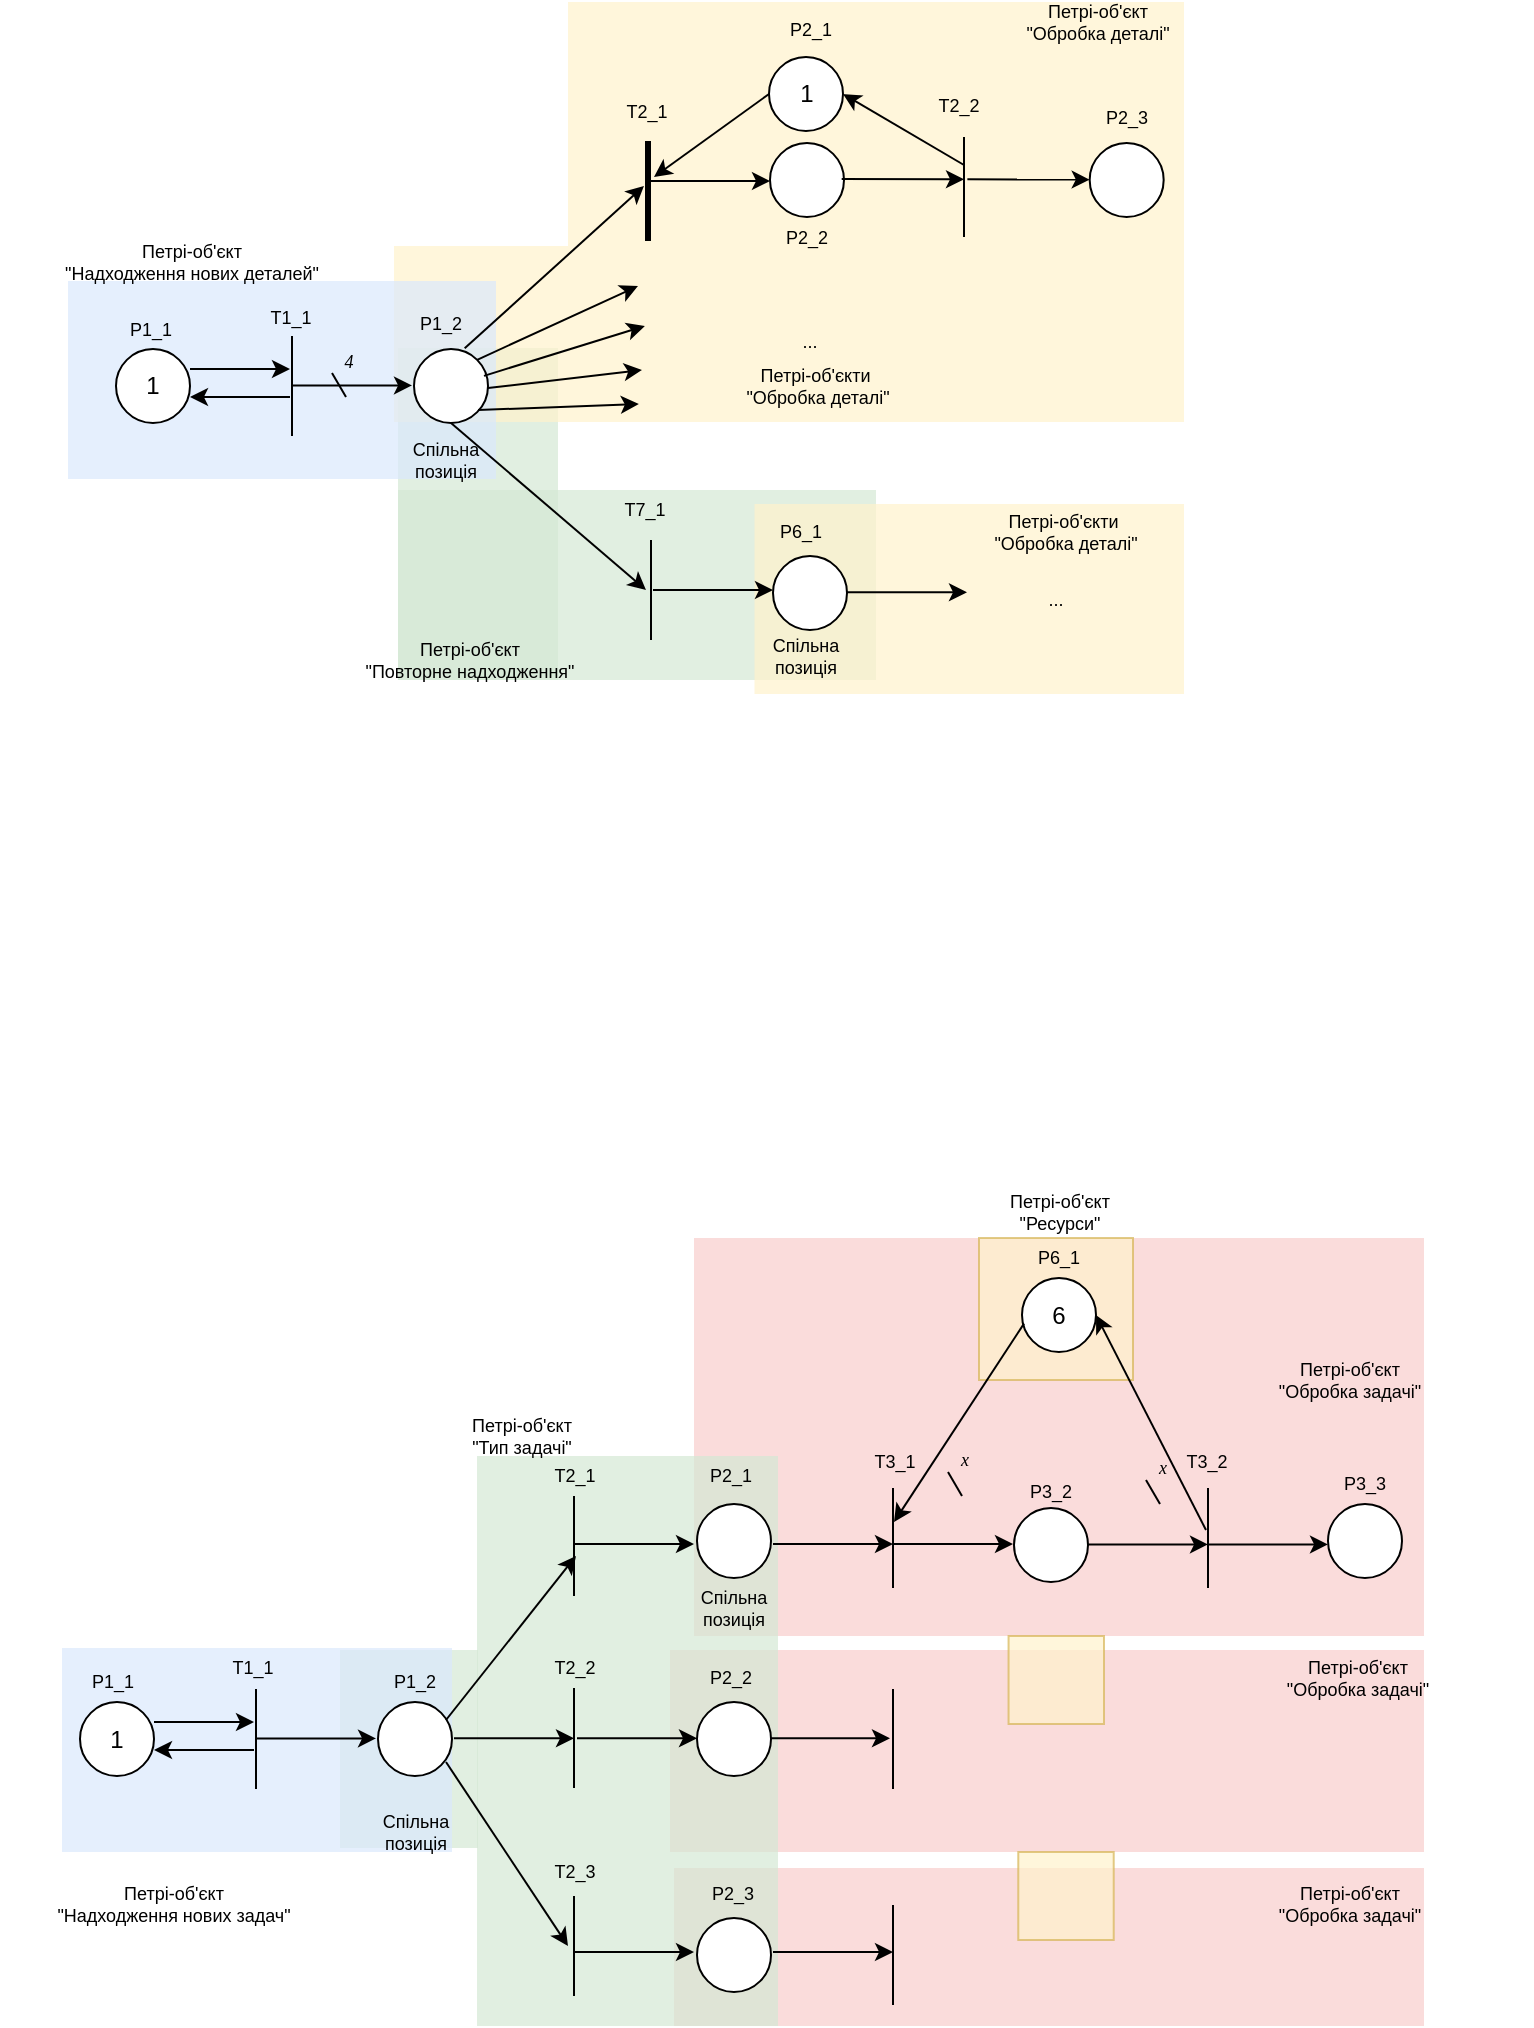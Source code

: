 <mxfile version="13.10.3" type="device"><diagram id="YWfgHF3dziFLQ-EO8IZC" name="Page-1"><mxGraphModel dx="1213" dy="1259" grid="0" gridSize="10" guides="1" tooltips="1" connect="1" arrows="1" fold="1" page="0" pageScale="1" pageWidth="827" pageHeight="1169" math="0" shadow="0"><root><mxCell id="0"/><mxCell id="1" parent="0"/><mxCell id="HDKJutKX8F0rgZLjqWP6-60" value="" style="rounded=0;whiteSpace=wrap;html=1;fillColor=#f8cecc;opacity=70;strokeColor=none;" parent="1" vertex="1"><mxGeometry x="156" y="6" width="365" height="199" as="geometry"/></mxCell><mxCell id="eXRkkYyhc8aw_u_OaTSd-1" value="" style="rounded=0;whiteSpace=wrap;html=1;fillColor=#fff2cc;opacity=70;strokeColor=#d6b656;" vertex="1" parent="1"><mxGeometry x="298.5" y="6" width="77" height="71" as="geometry"/></mxCell><mxCell id="KruVCV3qNH4UhlmKLbrw-2" value="" style="rounded=0;whiteSpace=wrap;html=1;fillColor=#f8cecc;opacity=70;strokeColor=none;" parent="1" vertex="1"><mxGeometry x="146" y="321" width="375" height="79" as="geometry"/></mxCell><mxCell id="KruVCV3qNH4UhlmKLbrw-1" value="" style="rounded=0;whiteSpace=wrap;html=1;fillColor=#f8cecc;opacity=70;strokeColor=none;" parent="1" vertex="1"><mxGeometry x="144" y="212" width="377" height="101" as="geometry"/></mxCell><mxCell id="HDKJutKX8F0rgZLjqWP6-79" value="" style="rounded=0;whiteSpace=wrap;html=1;fillColor=#d5e8d4;opacity=70;strokeColor=none;" parent="1" vertex="1"><mxGeometry x="8" y="-439" width="80" height="166" as="geometry"/></mxCell><mxCell id="HDKJutKX8F0rgZLjqWP6-81" value="" style="rounded=0;whiteSpace=wrap;html=1;fillColor=#d5e8d4;opacity=70;strokeColor=none;" parent="1" vertex="1"><mxGeometry x="8" y="-368" width="239" height="95" as="geometry"/></mxCell><mxCell id="HDKJutKX8F0rgZLjqWP6-76" value="" style="rounded=0;whiteSpace=wrap;html=1;fillColor=#fff2cc;opacity=70;strokeColor=none;" parent="1" vertex="1"><mxGeometry x="186.25" y="-361" width="214.75" height="95" as="geometry"/></mxCell><mxCell id="HDKJutKX8F0rgZLjqWP6-73" value="" style="rounded=0;whiteSpace=wrap;html=1;fillColor=#fff2cc;opacity=70;strokeColor=none;" parent="1" vertex="1"><mxGeometry x="93" y="-612" width="308" height="122" as="geometry"/></mxCell><mxCell id="HDKJutKX8F0rgZLjqWP6-34" value="" style="rounded=0;whiteSpace=wrap;html=1;fillColor=#d5e8d4;opacity=70;strokeColor=none;" parent="1" vertex="1"><mxGeometry x="-21" y="212" width="69" height="99" as="geometry"/></mxCell><mxCell id="HDKJutKX8F0rgZLjqWP6-35" value="" style="rounded=0;whiteSpace=wrap;html=1;fillColor=#d5e8d4;opacity=70;strokeColor=none;" parent="1" vertex="1"><mxGeometry x="47.5" y="115" width="150.5" height="285" as="geometry"/></mxCell><mxCell id="9uiGMNPGa92PyffWxtO_-147" value="" style="rounded=0;whiteSpace=wrap;html=1;fillColor=#fff2cc;opacity=70;strokeColor=none;" parent="1" vertex="1"><mxGeometry x="6" y="-490" width="395" height="88" as="geometry"/></mxCell><mxCell id="9uiGMNPGa92PyffWxtO_-150" value="" style="rounded=0;whiteSpace=wrap;html=1;fillColor=#dae8fc;opacity=70;strokeColor=none;" parent="1" vertex="1"><mxGeometry x="-157" y="-472.5" width="214" height="99" as="geometry"/></mxCell><mxCell id="9uiGMNPGa92PyffWxtO_-151" value="1" style="ellipse;whiteSpace=wrap;html=1;" parent="1" vertex="1"><mxGeometry x="-133" y="-438.5" width="37" height="37" as="geometry"/></mxCell><mxCell id="9uiGMNPGa92PyffWxtO_-152" value="" style="endArrow=none;html=1;" parent="1" edge="1"><mxGeometry width="50" height="50" relative="1" as="geometry"><mxPoint x="-45" y="-395" as="sourcePoint"/><mxPoint x="-45" y="-445" as="targetPoint"/></mxGeometry></mxCell><mxCell id="9uiGMNPGa92PyffWxtO_-153" value="" style="endArrow=classic;html=1;" parent="1" edge="1"><mxGeometry width="50" height="50" relative="1" as="geometry"><mxPoint x="-45" y="-420.29" as="sourcePoint"/><mxPoint x="15" y="-420.29" as="targetPoint"/></mxGeometry></mxCell><mxCell id="9uiGMNPGa92PyffWxtO_-154" value="" style="endArrow=classic;html=1;" parent="1" edge="1"><mxGeometry width="50" height="50" relative="1" as="geometry"><mxPoint x="-96" y="-428.5" as="sourcePoint"/><mxPoint x="-46" y="-428.5" as="targetPoint"/></mxGeometry></mxCell><mxCell id="9uiGMNPGa92PyffWxtO_-155" value="" style="endArrow=classic;html=1;" parent="1" edge="1"><mxGeometry width="50" height="50" relative="1" as="geometry"><mxPoint x="-46" y="-414.5" as="sourcePoint"/><mxPoint x="-96" y="-414.5" as="targetPoint"/></mxGeometry></mxCell><mxCell id="9uiGMNPGa92PyffWxtO_-156" value="" style="ellipse;whiteSpace=wrap;html=1;" parent="1" vertex="1"><mxGeometry x="16" y="-438.5" width="37" height="37" as="geometry"/></mxCell><mxCell id="9uiGMNPGa92PyffWxtO_-157" value="" style="endArrow=none;html=1;strokeWidth=3;" parent="1" edge="1"><mxGeometry width="50" height="50" relative="1" as="geometry"><mxPoint x="133.0" y="-492.5" as="sourcePoint"/><mxPoint x="133.0" y="-542.5" as="targetPoint"/></mxGeometry></mxCell><mxCell id="9uiGMNPGa92PyffWxtO_-158" value="" style="endArrow=classic;html=1;exitX=0.685;exitY=-0.009;exitDx=0;exitDy=0;exitPerimeter=0;" parent="1" source="9uiGMNPGa92PyffWxtO_-156" edge="1"><mxGeometry width="50" height="50" relative="1" as="geometry"><mxPoint x="53" y="-420.29" as="sourcePoint"/><mxPoint x="131" y="-520" as="targetPoint"/></mxGeometry></mxCell><mxCell id="9uiGMNPGa92PyffWxtO_-160" value="Петрі-об'єкт &lt;br&gt;&quot;Надходження нових деталей&quot;" style="text;html=1;strokeColor=none;fillColor=none;align=center;verticalAlign=middle;whiteSpace=wrap;rounded=0;opacity=70;fontSize=9;" parent="1" vertex="1"><mxGeometry x="-182" y="-492.5" width="174" height="20" as="geometry"/></mxCell><mxCell id="9uiGMNPGa92PyffWxtO_-165" value="" style="endArrow=none;html=1;" parent="1" edge="1"><mxGeometry width="50" height="50" relative="1" as="geometry"><mxPoint x="134.5" y="-293" as="sourcePoint"/><mxPoint x="134.5" y="-343" as="targetPoint"/></mxGeometry></mxCell><mxCell id="9uiGMNPGa92PyffWxtO_-169" value="" style="endArrow=classic;html=1;exitX=1;exitY=0;exitDx=0;exitDy=0;" parent="1" source="9uiGMNPGa92PyffWxtO_-156" edge="1"><mxGeometry width="50" height="50" relative="1" as="geometry"><mxPoint x="39" y="-400.5" as="sourcePoint"/><mxPoint x="128" y="-470" as="targetPoint"/></mxGeometry></mxCell><mxCell id="9uiGMNPGa92PyffWxtO_-170" value="" style="endArrow=classic;html=1;exitX=0.5;exitY=1;exitDx=0;exitDy=0;" parent="1" source="9uiGMNPGa92PyffWxtO_-156" edge="1"><mxGeometry width="50" height="50" relative="1" as="geometry"><mxPoint x="67" y="-222.5" as="sourcePoint"/><mxPoint x="132" y="-318" as="targetPoint"/></mxGeometry></mxCell><mxCell id="9uiGMNPGa92PyffWxtO_-171" value="" style="endArrow=classic;html=1;" parent="1" edge="1"><mxGeometry width="50" height="50" relative="1" as="geometry"><mxPoint x="134.0" y="-522.5" as="sourcePoint"/><mxPoint x="194.0" y="-522.5" as="targetPoint"/></mxGeometry></mxCell><mxCell id="9uiGMNPGa92PyffWxtO_-176" value="" style="endArrow=classic;html=1;" parent="1" edge="1"><mxGeometry width="50" height="50" relative="1" as="geometry"><mxPoint x="135.5" y="-318" as="sourcePoint"/><mxPoint x="195.5" y="-318" as="targetPoint"/></mxGeometry></mxCell><mxCell id="9uiGMNPGa92PyffWxtO_-177" value="" style="ellipse;whiteSpace=wrap;html=1;" parent="1" vertex="1"><mxGeometry x="194" y="-541.5" width="37" height="37" as="geometry"/></mxCell><mxCell id="9uiGMNPGa92PyffWxtO_-182" value="" style="ellipse;whiteSpace=wrap;html=1;" parent="1" vertex="1"><mxGeometry x="195.5" y="-335" width="37" height="37" as="geometry"/></mxCell><mxCell id="9uiGMNPGa92PyffWxtO_-183" value="P1_1" style="text;html=1;strokeColor=none;fillColor=none;align=center;verticalAlign=middle;whiteSpace=wrap;rounded=0;opacity=70;fontSize=9;" parent="1" vertex="1"><mxGeometry x="-127" y="-458.5" width="23" height="20" as="geometry"/></mxCell><mxCell id="9uiGMNPGa92PyffWxtO_-185" value="" style="endArrow=classic;html=1;" parent="1" edge="1"><mxGeometry width="50" height="50" relative="1" as="geometry"><mxPoint x="229.84" y="-523.5" as="sourcePoint"/><mxPoint x="291.0" y="-523.34" as="targetPoint"/></mxGeometry></mxCell><mxCell id="9uiGMNPGa92PyffWxtO_-186" value="" style="endArrow=classic;html=1;exitX=0;exitY=0.5;exitDx=0;exitDy=0;" parent="1" source="9uiGMNPGa92PyffWxtO_-188" edge="1"><mxGeometry width="50" height="50" relative="1" as="geometry"><mxPoint x="312" y="-434.5" as="sourcePoint"/><mxPoint x="136.0" y="-524.5" as="targetPoint"/></mxGeometry></mxCell><mxCell id="9uiGMNPGa92PyffWxtO_-187" value="" style="endArrow=none;html=1;" parent="1" edge="1"><mxGeometry width="50" height="50" relative="1" as="geometry"><mxPoint x="291.0" y="-494.5" as="sourcePoint"/><mxPoint x="291.0" y="-544.5" as="targetPoint"/></mxGeometry></mxCell><mxCell id="9uiGMNPGa92PyffWxtO_-188" value="1" style="ellipse;whiteSpace=wrap;html=1;" parent="1" vertex="1"><mxGeometry x="193.5" y="-584.5" width="37" height="37" as="geometry"/></mxCell><mxCell id="9uiGMNPGa92PyffWxtO_-189" value="" style="endArrow=classic;html=1;exitX=0;exitY=0.5;exitDx=0;exitDy=0;entryX=1;entryY=0.5;entryDx=0;entryDy=0;" parent="1" target="9uiGMNPGa92PyffWxtO_-188" edge="1"><mxGeometry width="50" height="50" relative="1" as="geometry"><mxPoint x="291.0" y="-530.5" as="sourcePoint"/><mxPoint x="234" y="-475" as="targetPoint"/></mxGeometry></mxCell><mxCell id="9uiGMNPGa92PyffWxtO_-210" value="" style="endArrow=classic;html=1;" parent="1" edge="1"><mxGeometry width="50" height="50" relative="1" as="geometry"><mxPoint x="232.5" y="-316.84" as="sourcePoint"/><mxPoint x="292.5" y="-316.84" as="targetPoint"/></mxGeometry></mxCell><mxCell id="9uiGMNPGa92PyffWxtO_-211" value="Петрі-об'єкт &lt;br&gt;&quot;Обробка деталі&quot;" style="text;html=1;strokeColor=none;fillColor=none;align=center;verticalAlign=middle;whiteSpace=wrap;rounded=0;opacity=70;fontSize=9;" parent="1" vertex="1"><mxGeometry x="271" y="-612" width="174" height="20" as="geometry"/></mxCell><mxCell id="9uiGMNPGa92PyffWxtO_-212" value="" style="endArrow=classic;html=1;" parent="1" edge="1"><mxGeometry width="50" height="50" relative="1" as="geometry"><mxPoint x="292.68" y="-523.34" as="sourcePoint"/><mxPoint x="353.84" y="-523.18" as="targetPoint"/></mxGeometry></mxCell><mxCell id="9uiGMNPGa92PyffWxtO_-213" value="" style="ellipse;whiteSpace=wrap;html=1;" parent="1" vertex="1"><mxGeometry x="353.84" y="-541.5" width="37" height="37" as="geometry"/></mxCell><mxCell id="9uiGMNPGa92PyffWxtO_-214" value="Спільна позиція" style="text;html=1;strokeColor=none;fillColor=none;align=center;verticalAlign=middle;whiteSpace=wrap;rounded=0;opacity=70;fontSize=9;" parent="1" vertex="1"><mxGeometry x="182.25" y="-295" width="59.5" height="20" as="geometry"/></mxCell><mxCell id="HDKJutKX8F0rgZLjqWP6-1" value="" style="rounded=0;whiteSpace=wrap;html=1;fillColor=#dae8fc;opacity=70;strokeColor=none;" parent="1" vertex="1"><mxGeometry x="-160" y="211" width="195" height="102" as="geometry"/></mxCell><mxCell id="HDKJutKX8F0rgZLjqWP6-2" value="1" style="ellipse;whiteSpace=wrap;html=1;" parent="1" vertex="1"><mxGeometry x="-151" y="238" width="37" height="37" as="geometry"/></mxCell><mxCell id="HDKJutKX8F0rgZLjqWP6-3" value="" style="endArrow=none;html=1;" parent="1" edge="1"><mxGeometry width="50" height="50" relative="1" as="geometry"><mxPoint x="-63" y="281.5" as="sourcePoint"/><mxPoint x="-63" y="231.5" as="targetPoint"/></mxGeometry></mxCell><mxCell id="HDKJutKX8F0rgZLjqWP6-4" value="" style="endArrow=classic;html=1;" parent="1" edge="1"><mxGeometry width="50" height="50" relative="1" as="geometry"><mxPoint x="-63" y="256.21" as="sourcePoint"/><mxPoint x="-3" y="256.21" as="targetPoint"/></mxGeometry></mxCell><mxCell id="HDKJutKX8F0rgZLjqWP6-5" value="" style="endArrow=classic;html=1;" parent="1" edge="1"><mxGeometry width="50" height="50" relative="1" as="geometry"><mxPoint x="-114" y="248" as="sourcePoint"/><mxPoint x="-64" y="248" as="targetPoint"/></mxGeometry></mxCell><mxCell id="HDKJutKX8F0rgZLjqWP6-6" value="" style="endArrow=classic;html=1;" parent="1" edge="1"><mxGeometry width="50" height="50" relative="1" as="geometry"><mxPoint x="-64" y="262" as="sourcePoint"/><mxPoint x="-114" y="262" as="targetPoint"/></mxGeometry></mxCell><mxCell id="HDKJutKX8F0rgZLjqWP6-7" value="" style="ellipse;whiteSpace=wrap;html=1;" parent="1" vertex="1"><mxGeometry x="-2" y="238" width="37" height="37" as="geometry"/></mxCell><mxCell id="HDKJutKX8F0rgZLjqWP6-8" value="Спільна позиція" style="text;html=1;strokeColor=none;fillColor=none;align=center;verticalAlign=middle;whiteSpace=wrap;rounded=0;opacity=70;fontSize=9;" parent="1" vertex="1"><mxGeometry x="-3.5" y="293" width="40" height="20" as="geometry"/></mxCell><mxCell id="HDKJutKX8F0rgZLjqWP6-9" value="Петрі-об'єкт &lt;br&gt;&quot;Надходження нових задач&quot;" style="text;html=1;strokeColor=none;fillColor=none;align=center;verticalAlign=middle;whiteSpace=wrap;rounded=0;opacity=70;fontSize=9;" parent="1" vertex="1"><mxGeometry x="-191" y="329" width="174" height="20" as="geometry"/></mxCell><mxCell id="HDKJutKX8F0rgZLjqWP6-10" value="P1_1" style="text;html=1;strokeColor=none;fillColor=none;align=center;verticalAlign=middle;whiteSpace=wrap;rounded=0;opacity=70;fontSize=9;" parent="1" vertex="1"><mxGeometry x="-146" y="218" width="23" height="20" as="geometry"/></mxCell><mxCell id="HDKJutKX8F0rgZLjqWP6-11" value="P1_2" style="text;html=1;strokeColor=none;fillColor=none;align=center;verticalAlign=middle;whiteSpace=wrap;rounded=0;opacity=70;fontSize=9;" parent="1" vertex="1"><mxGeometry x="5" y="218" width="23" height="20" as="geometry"/></mxCell><mxCell id="HDKJutKX8F0rgZLjqWP6-12" value="T1_1" style="text;html=1;strokeColor=none;fillColor=none;align=center;verticalAlign=middle;whiteSpace=wrap;rounded=0;opacity=70;fontSize=9;" parent="1" vertex="1"><mxGeometry x="-76" y="211" width="23" height="20" as="geometry"/></mxCell><mxCell id="HDKJutKX8F0rgZLjqWP6-13" value="" style="endArrow=classic;html=1;" parent="1" edge="1"><mxGeometry width="50" height="50" relative="1" as="geometry"><mxPoint x="36" y="256.16" as="sourcePoint"/><mxPoint x="96" y="256.16" as="targetPoint"/></mxGeometry></mxCell><mxCell id="HDKJutKX8F0rgZLjqWP6-14" value="" style="endArrow=none;html=1;" parent="1" edge="1"><mxGeometry width="50" height="50" relative="1" as="geometry"><mxPoint x="96" y="281" as="sourcePoint"/><mxPoint x="96" y="231" as="targetPoint"/></mxGeometry></mxCell><mxCell id="HDKJutKX8F0rgZLjqWP6-15" value="" style="endArrow=classic;html=1;" parent="1" edge="1"><mxGeometry width="50" height="50" relative="1" as="geometry"><mxPoint x="32.0" y="247.0" as="sourcePoint"/><mxPoint x="97" y="165" as="targetPoint"/></mxGeometry></mxCell><mxCell id="HDKJutKX8F0rgZLjqWP6-16" value="" style="endArrow=classic;html=1;" parent="1" edge="1"><mxGeometry width="50" height="50" relative="1" as="geometry"><mxPoint x="32.0" y="268.0" as="sourcePoint"/><mxPoint x="93" y="360" as="targetPoint"/></mxGeometry></mxCell><mxCell id="HDKJutKX8F0rgZLjqWP6-18" value="" style="endArrow=none;html=1;" parent="1" edge="1"><mxGeometry width="50" height="50" relative="1" as="geometry"><mxPoint x="96.0" y="185" as="sourcePoint"/><mxPoint x="96.0" y="135" as="targetPoint"/></mxGeometry></mxCell><mxCell id="HDKJutKX8F0rgZLjqWP6-19" value="" style="endArrow=none;html=1;" parent="1" edge="1"><mxGeometry width="50" height="50" relative="1" as="geometry"><mxPoint x="96.0" y="385" as="sourcePoint"/><mxPoint x="96.0" y="335" as="targetPoint"/></mxGeometry></mxCell><mxCell id="HDKJutKX8F0rgZLjqWP6-21" value="" style="ellipse;whiteSpace=wrap;html=1;" parent="1" vertex="1"><mxGeometry x="157.5" y="139" width="37" height="37" as="geometry"/></mxCell><mxCell id="HDKJutKX8F0rgZLjqWP6-22" value="" style="endArrow=classic;html=1;" parent="1" edge="1"><mxGeometry width="50" height="50" relative="1" as="geometry"><mxPoint x="96" y="159" as="sourcePoint"/><mxPoint x="156" y="159" as="targetPoint"/></mxGeometry></mxCell><mxCell id="HDKJutKX8F0rgZLjqWP6-23" value="" style="endArrow=classic;html=1;" parent="1" edge="1"><mxGeometry width="50" height="50" relative="1" as="geometry"><mxPoint x="97.5" y="256.16" as="sourcePoint"/><mxPoint x="157.5" y="256.16" as="targetPoint"/></mxGeometry></mxCell><mxCell id="HDKJutKX8F0rgZLjqWP6-24" value="" style="endArrow=classic;html=1;" parent="1" edge="1"><mxGeometry width="50" height="50" relative="1" as="geometry"><mxPoint x="96" y="363" as="sourcePoint"/><mxPoint x="156" y="363" as="targetPoint"/></mxGeometry></mxCell><mxCell id="HDKJutKX8F0rgZLjqWP6-26" value="" style="ellipse;whiteSpace=wrap;html=1;" parent="1" vertex="1"><mxGeometry x="157.5" y="238" width="37" height="37" as="geometry"/></mxCell><mxCell id="HDKJutKX8F0rgZLjqWP6-27" value="" style="ellipse;whiteSpace=wrap;html=1;" parent="1" vertex="1"><mxGeometry x="157.5" y="346" width="37" height="37" as="geometry"/></mxCell><mxCell id="HDKJutKX8F0rgZLjqWP6-28" value="" style="endArrow=classic;html=1;" parent="1" edge="1"><mxGeometry width="50" height="50" relative="1" as="geometry"><mxPoint x="195.5" y="159.0" as="sourcePoint"/><mxPoint x="255.5" y="159.0" as="targetPoint"/></mxGeometry></mxCell><mxCell id="HDKJutKX8F0rgZLjqWP6-29" value="" style="endArrow=classic;html=1;" parent="1" edge="1"><mxGeometry width="50" height="50" relative="1" as="geometry"><mxPoint x="194" y="256.16" as="sourcePoint"/><mxPoint x="254" y="256.16" as="targetPoint"/></mxGeometry></mxCell><mxCell id="HDKJutKX8F0rgZLjqWP6-30" value="" style="endArrow=classic;html=1;" parent="1" edge="1"><mxGeometry width="50" height="50" relative="1" as="geometry"><mxPoint x="195.5" y="363.0" as="sourcePoint"/><mxPoint x="255.5" y="363.0" as="targetPoint"/></mxGeometry></mxCell><mxCell id="HDKJutKX8F0rgZLjqWP6-31" value="" style="endArrow=none;html=1;" parent="1" edge="1"><mxGeometry width="50" height="50" relative="1" as="geometry"><mxPoint x="255.5" y="181" as="sourcePoint"/><mxPoint x="255.5" y="131.0" as="targetPoint"/></mxGeometry></mxCell><mxCell id="HDKJutKX8F0rgZLjqWP6-32" value="" style="endArrow=none;html=1;" parent="1" edge="1"><mxGeometry width="50" height="50" relative="1" as="geometry"><mxPoint x="255.5" y="281.5" as="sourcePoint"/><mxPoint x="255.5" y="231.5" as="targetPoint"/></mxGeometry></mxCell><mxCell id="HDKJutKX8F0rgZLjqWP6-33" value="" style="endArrow=none;html=1;" parent="1" edge="1"><mxGeometry width="50" height="50" relative="1" as="geometry"><mxPoint x="255.5" y="389.5" as="sourcePoint"/><mxPoint x="255.5" y="339.5" as="targetPoint"/></mxGeometry></mxCell><mxCell id="HDKJutKX8F0rgZLjqWP6-42" value="P2_1" style="text;html=1;strokeColor=none;fillColor=none;align=center;verticalAlign=middle;whiteSpace=wrap;rounded=0;opacity=70;fontSize=9;" parent="1" vertex="1"><mxGeometry x="163.25" y="115" width="23" height="20" as="geometry"/></mxCell><mxCell id="HDKJutKX8F0rgZLjqWP6-43" value="P2_2" style="text;html=1;strokeColor=none;fillColor=none;align=center;verticalAlign=middle;whiteSpace=wrap;rounded=0;opacity=70;fontSize=9;" parent="1" vertex="1"><mxGeometry x="163.25" y="216" width="23" height="20" as="geometry"/></mxCell><mxCell id="HDKJutKX8F0rgZLjqWP6-44" value="P2_3" style="text;html=1;strokeColor=none;fillColor=none;align=center;verticalAlign=middle;whiteSpace=wrap;rounded=0;opacity=70;fontSize=9;" parent="1" vertex="1"><mxGeometry x="163.75" y="324" width="23" height="20" as="geometry"/></mxCell><mxCell id="HDKJutKX8F0rgZLjqWP6-45" value="Спільна позиція" style="text;html=1;strokeColor=none;fillColor=none;align=center;verticalAlign=middle;whiteSpace=wrap;rounded=0;opacity=70;fontSize=9;" parent="1" vertex="1"><mxGeometry x="156" y="181" width="40" height="20" as="geometry"/></mxCell><mxCell id="HDKJutKX8F0rgZLjqWP6-46" value="T2_1" style="text;html=1;strokeColor=none;fillColor=none;align=center;verticalAlign=middle;whiteSpace=wrap;rounded=0;opacity=70;fontSize=9;" parent="1" vertex="1"><mxGeometry x="85" y="115" width="23" height="20" as="geometry"/></mxCell><mxCell id="HDKJutKX8F0rgZLjqWP6-47" value="T2_2" style="text;html=1;strokeColor=none;fillColor=none;align=center;verticalAlign=middle;whiteSpace=wrap;rounded=0;opacity=70;fontSize=9;" parent="1" vertex="1"><mxGeometry x="85" y="211" width="23" height="20" as="geometry"/></mxCell><mxCell id="HDKJutKX8F0rgZLjqWP6-48" value="T2_3" style="text;html=1;strokeColor=none;fillColor=none;align=center;verticalAlign=middle;whiteSpace=wrap;rounded=0;opacity=70;fontSize=9;" parent="1" vertex="1"><mxGeometry x="85" y="313" width="23" height="20" as="geometry"/></mxCell><mxCell id="HDKJutKX8F0rgZLjqWP6-49" value="" style="endArrow=classic;html=1;" parent="1" edge="1"><mxGeometry width="50" height="50" relative="1" as="geometry"><mxPoint x="255.5" y="159" as="sourcePoint"/><mxPoint x="315.5" y="159" as="targetPoint"/></mxGeometry></mxCell><mxCell id="HDKJutKX8F0rgZLjqWP6-50" value="" style="ellipse;whiteSpace=wrap;html=1;" parent="1" vertex="1"><mxGeometry x="316" y="141" width="37" height="37" as="geometry"/></mxCell><mxCell id="HDKJutKX8F0rgZLjqWP6-51" value="" style="ellipse;whiteSpace=wrap;html=1;" parent="1" vertex="1"><mxGeometry x="473" y="139" width="37" height="37" as="geometry"/></mxCell><mxCell id="HDKJutKX8F0rgZLjqWP6-52" value="" style="endArrow=none;html=1;" parent="1" edge="1"><mxGeometry width="50" height="50" relative="1" as="geometry"><mxPoint x="413.0" y="181" as="sourcePoint"/><mxPoint x="413.0" y="131.0" as="targetPoint"/></mxGeometry></mxCell><mxCell id="HDKJutKX8F0rgZLjqWP6-53" value="" style="endArrow=classic;html=1;" parent="1" edge="1"><mxGeometry width="50" height="50" relative="1" as="geometry"><mxPoint x="353" y="159.21" as="sourcePoint"/><mxPoint x="413" y="159.21" as="targetPoint"/></mxGeometry></mxCell><mxCell id="HDKJutKX8F0rgZLjqWP6-54" value="" style="endArrow=classic;html=1;" parent="1" edge="1"><mxGeometry width="50" height="50" relative="1" as="geometry"><mxPoint x="413" y="159.21" as="sourcePoint"/><mxPoint x="473" y="159.21" as="targetPoint"/></mxGeometry></mxCell><mxCell id="HDKJutKX8F0rgZLjqWP6-55" value="6" style="ellipse;whiteSpace=wrap;html=1;" parent="1" vertex="1"><mxGeometry x="320" y="26" width="37" height="37" as="geometry"/></mxCell><mxCell id="HDKJutKX8F0rgZLjqWP6-56" value="" style="endArrow=classic;html=1;exitX=0.027;exitY=0.616;exitDx=0;exitDy=0;exitPerimeter=0;" parent="1" edge="1" source="HDKJutKX8F0rgZLjqWP6-55"><mxGeometry width="50" height="50" relative="1" as="geometry"><mxPoint x="315" y="112" as="sourcePoint"/><mxPoint x="256" y="148" as="targetPoint"/></mxGeometry></mxCell><mxCell id="HDKJutKX8F0rgZLjqWP6-57" value="" style="endArrow=classic;html=1;entryX=1;entryY=0.5;entryDx=0;entryDy=0;" parent="1" target="HDKJutKX8F0rgZLjqWP6-55" edge="1"><mxGeometry width="50" height="50" relative="1" as="geometry"><mxPoint x="412" y="152" as="sourcePoint"/><mxPoint x="266" y="158" as="targetPoint"/></mxGeometry></mxCell><mxCell id="HDKJutKX8F0rgZLjqWP6-59" value="" style="endArrow=none;html=1;fontSize=9;" parent="1" edge="1"><mxGeometry width="50" height="50" relative="1" as="geometry"><mxPoint x="283" y="123" as="sourcePoint"/><mxPoint x="290" y="135" as="targetPoint"/></mxGeometry></mxCell><mxCell id="HDKJutKX8F0rgZLjqWP6-61" value="T3_1" style="text;html=1;strokeColor=none;fillColor=none;align=center;verticalAlign=middle;whiteSpace=wrap;rounded=0;opacity=70;fontSize=9;" parent="1" vertex="1"><mxGeometry x="245" y="108" width="23" height="20" as="geometry"/></mxCell><mxCell id="HDKJutKX8F0rgZLjqWP6-62" value="T3_2" style="text;html=1;strokeColor=none;fillColor=none;align=center;verticalAlign=middle;whiteSpace=wrap;rounded=0;opacity=70;fontSize=9;" parent="1" vertex="1"><mxGeometry x="401" y="108" width="23" height="20" as="geometry"/></mxCell><mxCell id="HDKJutKX8F0rgZLjqWP6-63" value="P6_1" style="text;html=1;strokeColor=none;fillColor=none;align=center;verticalAlign=middle;whiteSpace=wrap;rounded=0;opacity=70;fontSize=9;" parent="1" vertex="1"><mxGeometry x="327" y="6" width="23" height="20" as="geometry"/></mxCell><mxCell id="HDKJutKX8F0rgZLjqWP6-65" value="P3_2" style="text;html=1;strokeColor=none;fillColor=none;align=center;verticalAlign=middle;whiteSpace=wrap;rounded=0;opacity=70;fontSize=9;" parent="1" vertex="1"><mxGeometry x="323" y="123" width="23" height="20" as="geometry"/></mxCell><mxCell id="HDKJutKX8F0rgZLjqWP6-66" value="P3_3" style="text;html=1;strokeColor=none;fillColor=none;align=center;verticalAlign=middle;whiteSpace=wrap;rounded=0;opacity=70;fontSize=9;" parent="1" vertex="1"><mxGeometry x="480" y="119" width="23" height="20" as="geometry"/></mxCell><mxCell id="HDKJutKX8F0rgZLjqWP6-67" value="Петрі-об'єкт &lt;br&gt;&quot;Тип задачі&quot;" style="text;html=1;strokeColor=none;fillColor=none;align=center;verticalAlign=middle;whiteSpace=wrap;rounded=0;opacity=70;fontSize=9;" parent="1" vertex="1"><mxGeometry x="-17" y="95" width="174" height="20" as="geometry"/></mxCell><mxCell id="HDKJutKX8F0rgZLjqWP6-68" value="Петрі-об'єкт &lt;br&gt;&quot;Обробка задачі&quot;" style="text;html=1;strokeColor=none;fillColor=none;align=center;verticalAlign=middle;whiteSpace=wrap;rounded=0;opacity=70;fontSize=9;" parent="1" vertex="1"><mxGeometry x="396.5" y="67" width="174" height="20" as="geometry"/></mxCell><mxCell id="HDKJutKX8F0rgZLjqWP6-69" value="&lt;font face=&quot;Times New Roman&quot;&gt;x&lt;/font&gt;" style="text;html=1;strokeColor=none;fillColor=none;align=center;verticalAlign=middle;whiteSpace=wrap;rounded=0;opacity=70;fontSize=9;fontStyle=2" parent="1" vertex="1"><mxGeometry x="285" y="111" width="12.5" height="12" as="geometry"/></mxCell><mxCell id="HDKJutKX8F0rgZLjqWP6-70" value="" style="endArrow=none;html=1;fontSize=9;" parent="1" edge="1"><mxGeometry width="50" height="50" relative="1" as="geometry"><mxPoint x="382" y="127" as="sourcePoint"/><mxPoint x="389" y="139" as="targetPoint"/></mxGeometry></mxCell><mxCell id="HDKJutKX8F0rgZLjqWP6-71" value="&lt;font face=&quot;Times New Roman&quot;&gt;x&lt;/font&gt;" style="text;html=1;strokeColor=none;fillColor=none;align=center;verticalAlign=middle;whiteSpace=wrap;rounded=0;opacity=70;fontSize=9;fontStyle=2" parent="1" vertex="1"><mxGeometry x="384" y="115" width="12.5" height="12" as="geometry"/></mxCell><mxCell id="HDKJutKX8F0rgZLjqWP6-72" value="..." style="text;html=1;strokeColor=none;fillColor=none;align=center;verticalAlign=middle;whiteSpace=wrap;rounded=0;opacity=70;fontSize=9;" parent="1" vertex="1"><mxGeometry x="127" y="-452.5" width="174" height="20" as="geometry"/></mxCell><mxCell id="HDKJutKX8F0rgZLjqWP6-75" value="" style="endArrow=classic;html=1;" parent="1" edge="1"><mxGeometry width="50" height="50" relative="1" as="geometry"><mxPoint x="53" y="-419" as="sourcePoint"/><mxPoint x="130" y="-428" as="targetPoint"/></mxGeometry></mxCell><mxCell id="HDKJutKX8F0rgZLjqWP6-77" value="Петрі-об'єкти&amp;nbsp;&lt;br&gt;&quot;Обробка деталі&quot;" style="text;html=1;strokeColor=none;fillColor=none;align=center;verticalAlign=middle;whiteSpace=wrap;rounded=0;opacity=70;fontSize=9;" parent="1" vertex="1"><mxGeometry x="131" y="-430" width="174" height="20" as="geometry"/></mxCell><mxCell id="HDKJutKX8F0rgZLjqWP6-78" value="Петрі-об'єкти&amp;nbsp;&lt;br&gt;&quot;Обробка деталі&quot;" style="text;html=1;strokeColor=none;fillColor=none;align=center;verticalAlign=middle;whiteSpace=wrap;rounded=0;opacity=70;fontSize=9;" parent="1" vertex="1"><mxGeometry x="255" y="-357" width="174" height="20" as="geometry"/></mxCell><mxCell id="HDKJutKX8F0rgZLjqWP6-82" value="P1_2" style="text;html=1;strokeColor=none;fillColor=none;align=center;verticalAlign=middle;whiteSpace=wrap;rounded=0;opacity=70;fontSize=9;" parent="1" vertex="1"><mxGeometry x="18" y="-461" width="23" height="20" as="geometry"/></mxCell><mxCell id="HDKJutKX8F0rgZLjqWP6-83" value="P2_1" style="text;html=1;strokeColor=none;fillColor=none;align=center;verticalAlign=middle;whiteSpace=wrap;rounded=0;opacity=70;fontSize=9;" parent="1" vertex="1"><mxGeometry x="202.5" y="-608" width="23" height="20" as="geometry"/></mxCell><mxCell id="HDKJutKX8F0rgZLjqWP6-84" value="P2_2" style="text;html=1;strokeColor=none;fillColor=none;align=center;verticalAlign=middle;whiteSpace=wrap;rounded=0;opacity=70;fontSize=9;" parent="1" vertex="1"><mxGeometry x="200.5" y="-504.5" width="23" height="20" as="geometry"/></mxCell><mxCell id="HDKJutKX8F0rgZLjqWP6-85" value="P2_3" style="text;html=1;strokeColor=none;fillColor=none;align=center;verticalAlign=middle;whiteSpace=wrap;rounded=0;opacity=70;fontSize=9;" parent="1" vertex="1"><mxGeometry x="361" y="-564" width="23" height="20" as="geometry"/></mxCell><mxCell id="HDKJutKX8F0rgZLjqWP6-86" value="T1_1" style="text;html=1;strokeColor=none;fillColor=none;align=center;verticalAlign=middle;whiteSpace=wrap;rounded=0;opacity=70;fontSize=9;" parent="1" vertex="1"><mxGeometry x="-57" y="-464" width="23" height="20" as="geometry"/></mxCell><mxCell id="HDKJutKX8F0rgZLjqWP6-87" value="T2_1" style="text;html=1;strokeColor=none;fillColor=none;align=center;verticalAlign=middle;whiteSpace=wrap;rounded=0;opacity=70;fontSize=9;" parent="1" vertex="1"><mxGeometry x="121" y="-567.5" width="23" height="20" as="geometry"/></mxCell><mxCell id="HDKJutKX8F0rgZLjqWP6-88" value="T2_2" style="text;html=1;strokeColor=none;fillColor=none;align=center;verticalAlign=middle;whiteSpace=wrap;rounded=0;opacity=70;fontSize=9;" parent="1" vertex="1"><mxGeometry x="277" y="-570" width="23" height="20" as="geometry"/></mxCell><mxCell id="HDKJutKX8F0rgZLjqWP6-89" value="T7_1" style="text;html=1;strokeColor=none;fillColor=none;align=center;verticalAlign=middle;whiteSpace=wrap;rounded=0;opacity=70;fontSize=9;" parent="1" vertex="1"><mxGeometry x="120" y="-368" width="23" height="20" as="geometry"/></mxCell><mxCell id="HDKJutKX8F0rgZLjqWP6-90" value="P6_1" style="text;html=1;strokeColor=none;fillColor=none;align=center;verticalAlign=middle;whiteSpace=wrap;rounded=0;opacity=70;fontSize=9;" parent="1" vertex="1"><mxGeometry x="198" y="-357" width="23" height="20" as="geometry"/></mxCell><mxCell id="HDKJutKX8F0rgZLjqWP6-91" value="Спільна позиція" style="text;html=1;strokeColor=none;fillColor=none;align=center;verticalAlign=middle;whiteSpace=wrap;rounded=0;opacity=70;fontSize=9;" parent="1" vertex="1"><mxGeometry x="2" y="-393.5" width="59.5" height="20" as="geometry"/></mxCell><mxCell id="HDKJutKX8F0rgZLjqWP6-92" value="" style="endArrow=classic;html=1;exitX=1;exitY=0;exitDx=0;exitDy=0;" parent="1" edge="1"><mxGeometry width="50" height="50" relative="1" as="geometry"><mxPoint x="51.001" y="-425.081" as="sourcePoint"/><mxPoint x="131.42" y="-450" as="targetPoint"/></mxGeometry></mxCell><mxCell id="HDKJutKX8F0rgZLjqWP6-93" value="" style="endArrow=classic;html=1;exitX=1;exitY=0;exitDx=0;exitDy=0;" parent="1" edge="1"><mxGeometry width="50" height="50" relative="1" as="geometry"><mxPoint x="48.001" y="-408" as="sourcePoint"/><mxPoint x="128.42" y="-411" as="targetPoint"/></mxGeometry></mxCell><mxCell id="HDKJutKX8F0rgZLjqWP6-94" value="..." style="text;html=1;strokeColor=none;fillColor=none;align=center;verticalAlign=middle;whiteSpace=wrap;rounded=0;opacity=70;fontSize=9;" parent="1" vertex="1"><mxGeometry x="250" y="-323.5" width="174" height="20" as="geometry"/></mxCell><mxCell id="KruVCV3qNH4UhlmKLbrw-3" value="Петрі-об'єкт &lt;br&gt;&quot;Обробка задачі&quot;" style="text;html=1;strokeColor=none;fillColor=none;align=center;verticalAlign=middle;whiteSpace=wrap;rounded=0;opacity=70;fontSize=9;" parent="1" vertex="1"><mxGeometry x="401" y="216" width="174" height="20" as="geometry"/></mxCell><mxCell id="KruVCV3qNH4UhlmKLbrw-4" value="Петрі-об'єкт &lt;br&gt;&quot;Обробка задачі&quot;" style="text;html=1;strokeColor=none;fillColor=none;align=center;verticalAlign=middle;whiteSpace=wrap;rounded=0;opacity=70;fontSize=9;" parent="1" vertex="1"><mxGeometry x="396.5" y="329" width="174" height="20" as="geometry"/></mxCell><mxCell id="KruVCV3qNH4UhlmKLbrw-5" value="Петрі-об'єкт &lt;br&gt;&quot;Повторне надходження&quot;" style="text;html=1;strokeColor=none;fillColor=none;align=center;verticalAlign=middle;whiteSpace=wrap;rounded=0;opacity=70;fontSize=9;" parent="1" vertex="1"><mxGeometry x="-43" y="-293" width="174" height="20" as="geometry"/></mxCell><mxCell id="KruVCV3qNH4UhlmKLbrw-6" value="" style="endArrow=none;html=1;fontSize=9;" parent="1" edge="1"><mxGeometry width="50" height="50" relative="1" as="geometry"><mxPoint x="-25" y="-426.5" as="sourcePoint"/><mxPoint x="-18" y="-414.5" as="targetPoint"/></mxGeometry></mxCell><mxCell id="KruVCV3qNH4UhlmKLbrw-7" value="&lt;font face=&quot;Times New Roman&quot;&gt;4&lt;/font&gt;" style="text;html=1;strokeColor=none;fillColor=none;align=center;verticalAlign=middle;whiteSpace=wrap;rounded=0;opacity=70;fontSize=9;fontStyle=2" parent="1" vertex="1"><mxGeometry x="-23" y="-438.5" width="12.5" height="12" as="geometry"/></mxCell><mxCell id="eXRkkYyhc8aw_u_OaTSd-2" value="Петрі-об'єкт &lt;br&gt;&quot;Ресурси&quot;" style="text;html=1;strokeColor=none;fillColor=none;align=center;verticalAlign=middle;whiteSpace=wrap;rounded=0;opacity=70;fontSize=9;" vertex="1" parent="1"><mxGeometry x="251.5" y="-17" width="174" height="20" as="geometry"/></mxCell><mxCell id="eXRkkYyhc8aw_u_OaTSd-3" value="" style="rounded=0;whiteSpace=wrap;html=1;fillColor=#fff2cc;opacity=70;strokeColor=#d6b656;" vertex="1" parent="1"><mxGeometry x="313.28" y="205" width="47.72" height="44" as="geometry"/></mxCell><mxCell id="eXRkkYyhc8aw_u_OaTSd-4" value="" style="rounded=0;whiteSpace=wrap;html=1;fillColor=#fff2cc;opacity=70;strokeColor=#d6b656;" vertex="1" parent="1"><mxGeometry x="318.14" y="313" width="47.72" height="44" as="geometry"/></mxCell></root></mxGraphModel></diagram></mxfile>